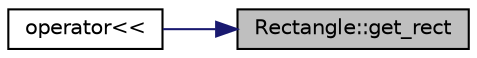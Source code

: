 digraph "Rectangle::get_rect"
{
 // LATEX_PDF_SIZE
  edge [fontname="Helvetica",fontsize="10",labelfontname="Helvetica",labelfontsize="10"];
  node [fontname="Helvetica",fontsize="10",shape=record];
  rankdir="RL";
  Node1 [label="Rectangle::get_rect",height=0.2,width=0.4,color="black", fillcolor="grey75", style="filled", fontcolor="black",tooltip="Funkcja zwracajaca wierzcholki prostokata (przypisuje je zmiennym)   Argumenty:"];
  Node1 -> Node2 [dir="back",color="midnightblue",fontsize="10",style="solid",fontname="Helvetica"];
  Node2 [label="operator\<\<",height=0.2,width=0.4,color="black", fillcolor="white", style="filled",URL="$rectangle_8cpp.html#a607a6f443b4a321c9bd299c17a4dcd7c",tooltip=" "];
}
